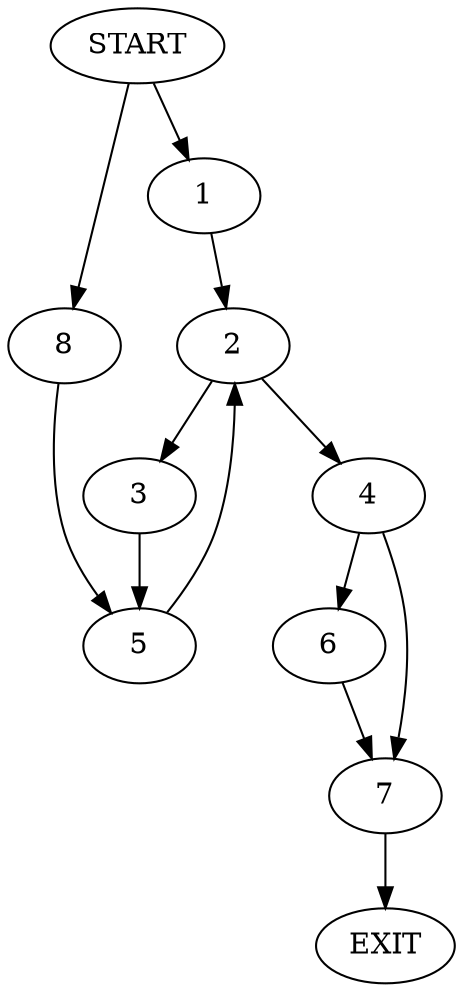 digraph {
0 [label="START"]
9 [label="EXIT"]
0 -> 1
1 -> 2
2 -> 3
2 -> 4
3 -> 5
4 -> 6
4 -> 7
5 -> 2
0 -> 8
8 -> 5
6 -> 7
7 -> 9
}
